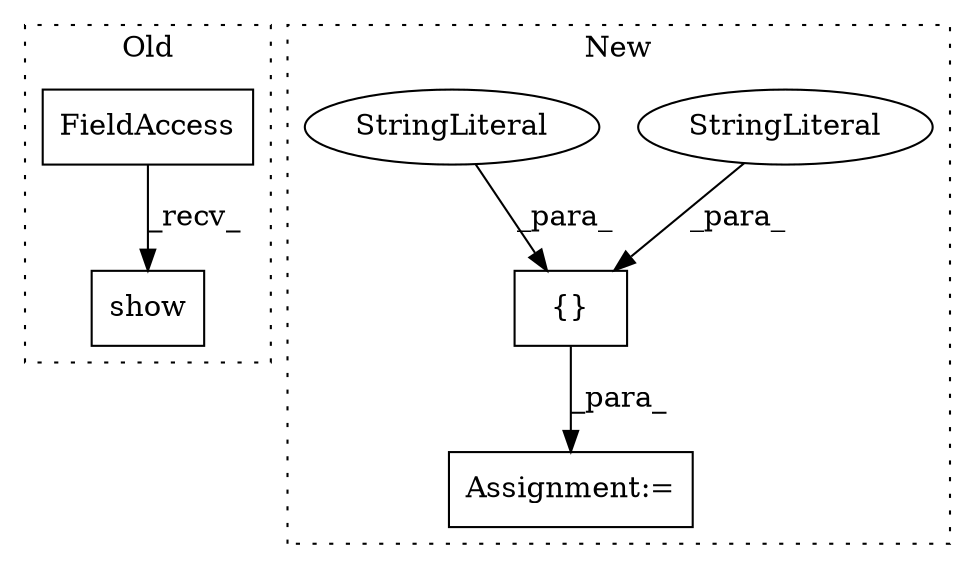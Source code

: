 digraph G {
subgraph cluster0 {
1 [label="show" a="32" s="4961" l="6" shape="box"];
3 [label="FieldAccess" a="22" s="4943" l="10" shape="box"];
label = "Old";
style="dotted";
}
subgraph cluster1 {
2 [label="{}" a="4" s="1890,1955" l="1,1" shape="box"];
4 [label="Assignment:=" a="7" s="1877" l="1" shape="box"];
5 [label="StringLiteral" a="45" s="1904" l="19" shape="ellipse"];
6 [label="StringLiteral" a="45" s="1945" l="10" shape="ellipse"];
label = "New";
style="dotted";
}
2 -> 4 [label="_para_"];
3 -> 1 [label="_recv_"];
5 -> 2 [label="_para_"];
6 -> 2 [label="_para_"];
}